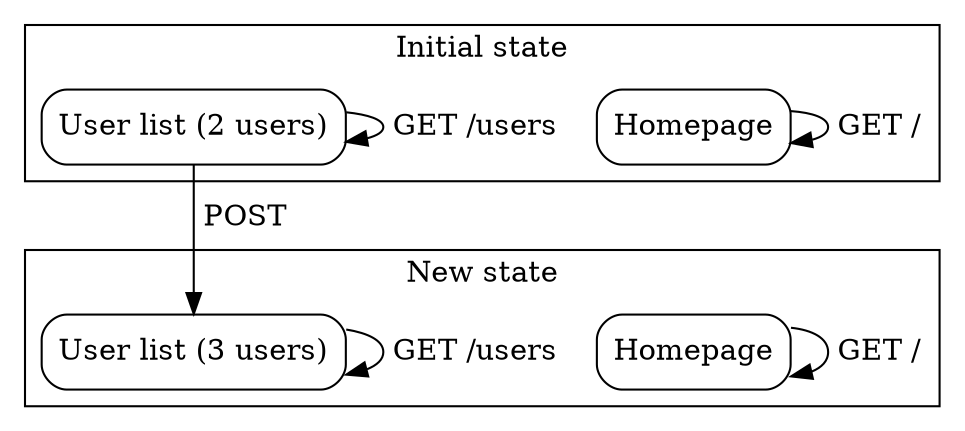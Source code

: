 digraph ResourceState {
    node [style=rounded, shape=box, fixedsize=false];

    subgraph cluster0 {
        label = "Initial state";
        homepage1 [label = "Homepage"];
        homepage1 -> homepage1 [label = " GET /"];
        "User list (2 users)" -> "User list (2 users)" [label = " GET /users"];
    }

    subgraph cluster1 {
        label = "New state";
        "Homepage" -> "Homepage" [label = " GET /"];
        "User list (3 users)" -> "User list (3 users)" [label = " GET /users"];
    }

    "User list (2 users)" -> "User list (3 users)" [label = " POST"]
}
